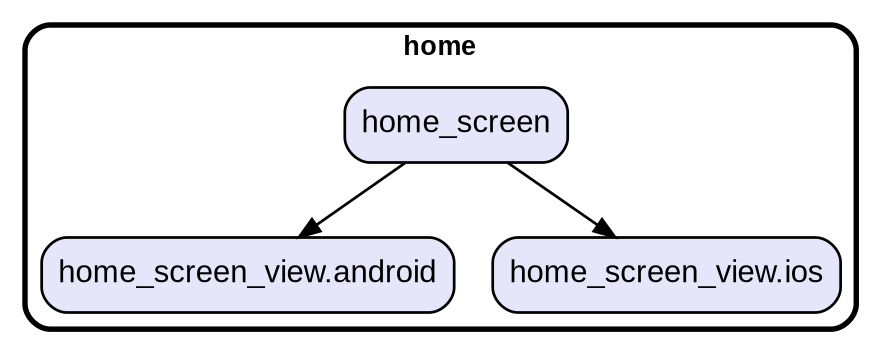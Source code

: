 digraph "" {
  graph [style=rounded fontname="Arial Black" fontsize=13 penwidth=2.6];
  node [shape=rect style="filled,rounded" fontname=Arial fontsize=15 fillcolor=Lavender penwidth=1.3];
  edge [penwidth=1.3];
  "/home_screen_view.android.dart" [label="home_screen_view.android"];
  "/home_screen_view.ios.dart" [label="home_screen_view.ios"];
  "/home_screen.dart" [label="home_screen"];
  subgraph "cluster~" {
    label="home";
    "/home_screen_view.android.dart";
    "/home_screen_view.ios.dart";
    "/home_screen.dart";
  }
  "/home_screen.dart" -> "/home_screen_view.android.dart";
  "/home_screen.dart" -> "/home_screen_view.ios.dart";
}
